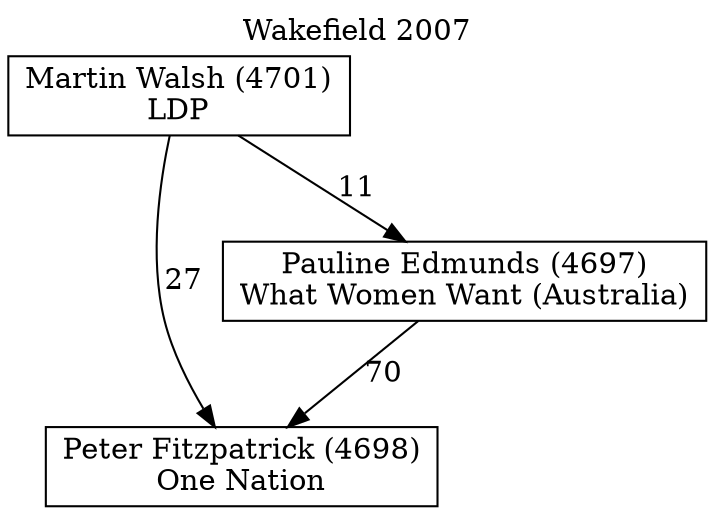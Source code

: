 // House preference flow
digraph "Peter Fitzpatrick (4698)_Wakefield_2007" {
	graph [label="Wakefield 2007" labelloc=t mclimit=10]
	node [shape=box]
	"Peter Fitzpatrick (4698)" [label="Peter Fitzpatrick (4698)
One Nation"]
	"Pauline Edmunds (4697)" [label="Pauline Edmunds (4697)
What Women Want (Australia)"]
	"Martin Walsh (4701)" [label="Martin Walsh (4701)
LDP"]
	"Pauline Edmunds (4697)" -> "Peter Fitzpatrick (4698)" [label=70]
	"Martin Walsh (4701)" -> "Pauline Edmunds (4697)" [label=11]
	"Martin Walsh (4701)" -> "Peter Fitzpatrick (4698)" [label=27]
}
